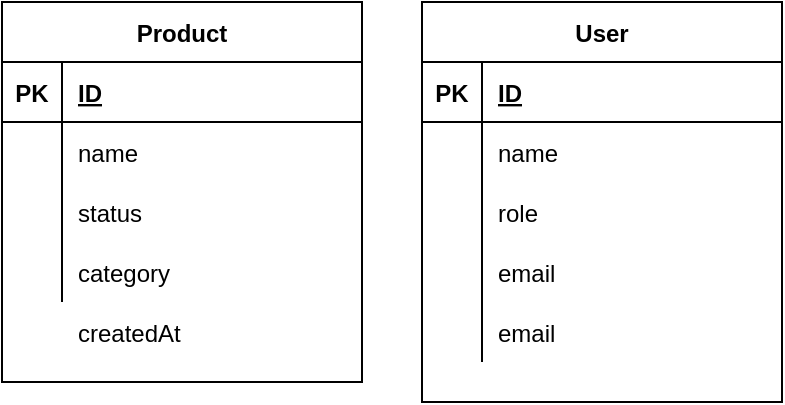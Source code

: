 <mxfile version="14.3.1" type="github"><diagram id="f4mqu6-V3XyYzqycTdS4" name="Page-1"><mxGraphModel dx="328" dy="464" grid="1" gridSize="10" guides="1" tooltips="1" connect="1" arrows="1" fold="1" page="1" pageScale="1" pageWidth="850" pageHeight="1100" math="0" shadow="0"><root><mxCell id="0"/><mxCell id="1" parent="0"/><mxCell id="JzZy2sVnUsCoFbgs7bft-1" value="Product" style="shape=table;startSize=30;container=1;collapsible=1;childLayout=tableLayout;fixedRows=1;rowLines=0;fontStyle=1;align=center;resizeLast=1;" vertex="1" parent="1"><mxGeometry x="50" y="60" width="180" height="190" as="geometry"/></mxCell><mxCell id="JzZy2sVnUsCoFbgs7bft-2" value="" style="shape=partialRectangle;collapsible=0;dropTarget=0;pointerEvents=0;fillColor=none;top=0;left=0;bottom=1;right=0;points=[[0,0.5],[1,0.5]];portConstraint=eastwest;" vertex="1" parent="JzZy2sVnUsCoFbgs7bft-1"><mxGeometry y="30" width="180" height="30" as="geometry"/></mxCell><mxCell id="JzZy2sVnUsCoFbgs7bft-3" value="PK" style="shape=partialRectangle;connectable=0;fillColor=none;top=0;left=0;bottom=0;right=0;fontStyle=1;overflow=hidden;" vertex="1" parent="JzZy2sVnUsCoFbgs7bft-2"><mxGeometry width="30" height="30" as="geometry"/></mxCell><mxCell id="JzZy2sVnUsCoFbgs7bft-4" value="ID" style="shape=partialRectangle;connectable=0;fillColor=none;top=0;left=0;bottom=0;right=0;align=left;spacingLeft=6;fontStyle=5;overflow=hidden;" vertex="1" parent="JzZy2sVnUsCoFbgs7bft-2"><mxGeometry x="30" width="150" height="30" as="geometry"/></mxCell><mxCell id="JzZy2sVnUsCoFbgs7bft-5" value="" style="shape=partialRectangle;collapsible=0;dropTarget=0;pointerEvents=0;fillColor=none;top=0;left=0;bottom=0;right=0;points=[[0,0.5],[1,0.5]];portConstraint=eastwest;" vertex="1" parent="JzZy2sVnUsCoFbgs7bft-1"><mxGeometry y="60" width="180" height="30" as="geometry"/></mxCell><mxCell id="JzZy2sVnUsCoFbgs7bft-6" value="" style="shape=partialRectangle;connectable=0;fillColor=none;top=0;left=0;bottom=0;right=0;editable=1;overflow=hidden;" vertex="1" parent="JzZy2sVnUsCoFbgs7bft-5"><mxGeometry width="30" height="30" as="geometry"/></mxCell><mxCell id="JzZy2sVnUsCoFbgs7bft-7" value="name" style="shape=partialRectangle;connectable=0;fillColor=none;top=0;left=0;bottom=0;right=0;align=left;spacingLeft=6;overflow=hidden;" vertex="1" parent="JzZy2sVnUsCoFbgs7bft-5"><mxGeometry x="30" width="150" height="30" as="geometry"/></mxCell><mxCell id="JzZy2sVnUsCoFbgs7bft-8" value="" style="shape=partialRectangle;collapsible=0;dropTarget=0;pointerEvents=0;fillColor=none;top=0;left=0;bottom=0;right=0;points=[[0,0.5],[1,0.5]];portConstraint=eastwest;" vertex="1" parent="JzZy2sVnUsCoFbgs7bft-1"><mxGeometry y="90" width="180" height="30" as="geometry"/></mxCell><mxCell id="JzZy2sVnUsCoFbgs7bft-9" value="" style="shape=partialRectangle;connectable=0;fillColor=none;top=0;left=0;bottom=0;right=0;editable=1;overflow=hidden;" vertex="1" parent="JzZy2sVnUsCoFbgs7bft-8"><mxGeometry width="30" height="30" as="geometry"/></mxCell><mxCell id="JzZy2sVnUsCoFbgs7bft-10" value="status" style="shape=partialRectangle;connectable=0;fillColor=none;top=0;left=0;bottom=0;right=0;align=left;spacingLeft=6;overflow=hidden;" vertex="1" parent="JzZy2sVnUsCoFbgs7bft-8"><mxGeometry x="30" width="150" height="30" as="geometry"/></mxCell><mxCell id="JzZy2sVnUsCoFbgs7bft-11" value="" style="shape=partialRectangle;collapsible=0;dropTarget=0;pointerEvents=0;fillColor=none;top=0;left=0;bottom=0;right=0;points=[[0,0.5],[1,0.5]];portConstraint=eastwest;" vertex="1" parent="JzZy2sVnUsCoFbgs7bft-1"><mxGeometry y="120" width="180" height="30" as="geometry"/></mxCell><mxCell id="JzZy2sVnUsCoFbgs7bft-12" value="" style="shape=partialRectangle;connectable=0;fillColor=none;top=0;left=0;bottom=0;right=0;editable=1;overflow=hidden;" vertex="1" parent="JzZy2sVnUsCoFbgs7bft-11"><mxGeometry width="30" height="30" as="geometry"/></mxCell><mxCell id="JzZy2sVnUsCoFbgs7bft-13" value="category" style="shape=partialRectangle;connectable=0;fillColor=none;top=0;left=0;bottom=0;right=0;align=left;spacingLeft=6;overflow=hidden;" vertex="1" parent="JzZy2sVnUsCoFbgs7bft-11"><mxGeometry x="30" width="150" height="30" as="geometry"/></mxCell><mxCell id="JzZy2sVnUsCoFbgs7bft-15" value="createdAt" style="shape=partialRectangle;connectable=0;fillColor=none;top=0;left=0;bottom=0;right=0;align=left;spacingLeft=6;overflow=hidden;" vertex="1" parent="1"><mxGeometry x="80" y="210" width="150" height="30" as="geometry"/></mxCell><mxCell id="JzZy2sVnUsCoFbgs7bft-16" value="User" style="shape=table;startSize=30;container=1;collapsible=1;childLayout=tableLayout;fixedRows=1;rowLines=0;fontStyle=1;align=center;resizeLast=1;" vertex="1" parent="1"><mxGeometry x="260" y="60" width="180" height="200" as="geometry"/></mxCell><mxCell id="JzZy2sVnUsCoFbgs7bft-17" value="" style="shape=partialRectangle;collapsible=0;dropTarget=0;pointerEvents=0;fillColor=none;top=0;left=0;bottom=1;right=0;points=[[0,0.5],[1,0.5]];portConstraint=eastwest;" vertex="1" parent="JzZy2sVnUsCoFbgs7bft-16"><mxGeometry y="30" width="180" height="30" as="geometry"/></mxCell><mxCell id="JzZy2sVnUsCoFbgs7bft-18" value="PK" style="shape=partialRectangle;connectable=0;fillColor=none;top=0;left=0;bottom=0;right=0;fontStyle=1;overflow=hidden;" vertex="1" parent="JzZy2sVnUsCoFbgs7bft-17"><mxGeometry width="30" height="30" as="geometry"/></mxCell><mxCell id="JzZy2sVnUsCoFbgs7bft-19" value="ID" style="shape=partialRectangle;connectable=0;fillColor=none;top=0;left=0;bottom=0;right=0;align=left;spacingLeft=6;fontStyle=5;overflow=hidden;" vertex="1" parent="JzZy2sVnUsCoFbgs7bft-17"><mxGeometry x="30" width="150" height="30" as="geometry"/></mxCell><mxCell id="JzZy2sVnUsCoFbgs7bft-20" value="" style="shape=partialRectangle;collapsible=0;dropTarget=0;pointerEvents=0;fillColor=none;top=0;left=0;bottom=0;right=0;points=[[0,0.5],[1,0.5]];portConstraint=eastwest;" vertex="1" parent="JzZy2sVnUsCoFbgs7bft-16"><mxGeometry y="60" width="180" height="30" as="geometry"/></mxCell><mxCell id="JzZy2sVnUsCoFbgs7bft-21" value="" style="shape=partialRectangle;connectable=0;fillColor=none;top=0;left=0;bottom=0;right=0;editable=1;overflow=hidden;" vertex="1" parent="JzZy2sVnUsCoFbgs7bft-20"><mxGeometry width="30" height="30" as="geometry"/></mxCell><mxCell id="JzZy2sVnUsCoFbgs7bft-22" value="name" style="shape=partialRectangle;connectable=0;fillColor=none;top=0;left=0;bottom=0;right=0;align=left;spacingLeft=6;overflow=hidden;" vertex="1" parent="JzZy2sVnUsCoFbgs7bft-20"><mxGeometry x="30" width="150" height="30" as="geometry"/></mxCell><mxCell id="JzZy2sVnUsCoFbgs7bft-23" value="" style="shape=partialRectangle;collapsible=0;dropTarget=0;pointerEvents=0;fillColor=none;top=0;left=0;bottom=0;right=0;points=[[0,0.5],[1,0.5]];portConstraint=eastwest;" vertex="1" parent="JzZy2sVnUsCoFbgs7bft-16"><mxGeometry y="90" width="180" height="30" as="geometry"/></mxCell><mxCell id="JzZy2sVnUsCoFbgs7bft-24" value="" style="shape=partialRectangle;connectable=0;fillColor=none;top=0;left=0;bottom=0;right=0;editable=1;overflow=hidden;" vertex="1" parent="JzZy2sVnUsCoFbgs7bft-23"><mxGeometry width="30" height="30" as="geometry"/></mxCell><mxCell id="JzZy2sVnUsCoFbgs7bft-25" value="role" style="shape=partialRectangle;connectable=0;fillColor=none;top=0;left=0;bottom=0;right=0;align=left;spacingLeft=6;overflow=hidden;" vertex="1" parent="JzZy2sVnUsCoFbgs7bft-23"><mxGeometry x="30" width="150" height="30" as="geometry"/></mxCell><mxCell id="JzZy2sVnUsCoFbgs7bft-26" value="" style="shape=partialRectangle;collapsible=0;dropTarget=0;pointerEvents=0;fillColor=none;top=0;left=0;bottom=0;right=0;points=[[0,0.5],[1,0.5]];portConstraint=eastwest;" vertex="1" parent="JzZy2sVnUsCoFbgs7bft-16"><mxGeometry y="120" width="180" height="30" as="geometry"/></mxCell><mxCell id="JzZy2sVnUsCoFbgs7bft-27" value="" style="shape=partialRectangle;connectable=0;fillColor=none;top=0;left=0;bottom=0;right=0;editable=1;overflow=hidden;" vertex="1" parent="JzZy2sVnUsCoFbgs7bft-26"><mxGeometry width="30" height="30" as="geometry"/></mxCell><mxCell id="JzZy2sVnUsCoFbgs7bft-28" value="email" style="shape=partialRectangle;connectable=0;fillColor=none;top=0;left=0;bottom=0;right=0;align=left;spacingLeft=6;overflow=hidden;" vertex="1" parent="JzZy2sVnUsCoFbgs7bft-26"><mxGeometry x="30" width="150" height="30" as="geometry"/></mxCell><mxCell id="JzZy2sVnUsCoFbgs7bft-29" value="" style="shape=partialRectangle;collapsible=0;dropTarget=0;pointerEvents=0;fillColor=none;top=0;left=0;bottom=0;right=0;points=[[0,0.5],[1,0.5]];portConstraint=eastwest;" vertex="1" parent="JzZy2sVnUsCoFbgs7bft-16"><mxGeometry y="150" width="180" height="30" as="geometry"/></mxCell><mxCell id="JzZy2sVnUsCoFbgs7bft-30" value="" style="shape=partialRectangle;connectable=0;fillColor=none;top=0;left=0;bottom=0;right=0;editable=1;overflow=hidden;" vertex="1" parent="JzZy2sVnUsCoFbgs7bft-29"><mxGeometry width="30" height="30" as="geometry"/></mxCell><mxCell id="JzZy2sVnUsCoFbgs7bft-31" value="email" style="shape=partialRectangle;connectable=0;fillColor=none;top=0;left=0;bottom=0;right=0;align=left;spacingLeft=6;overflow=hidden;" vertex="1" parent="JzZy2sVnUsCoFbgs7bft-29"><mxGeometry x="30" width="150" height="30" as="geometry"/></mxCell></root></mxGraphModel></diagram></mxfile>